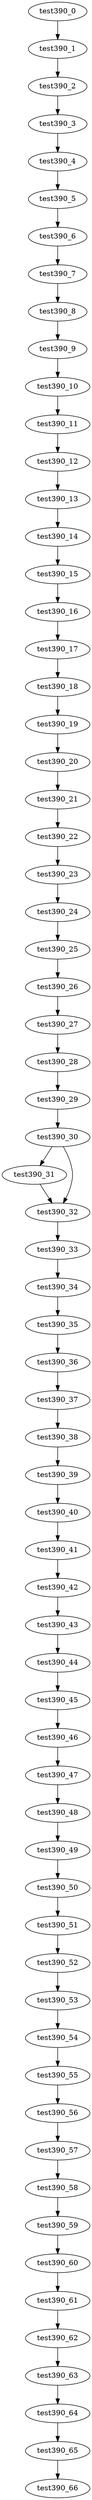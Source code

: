 digraph G {
test390_0->test390_1;
test390_1->test390_2;
test390_2->test390_3;
test390_3->test390_4;
test390_4->test390_5;
test390_5->test390_6;
test390_6->test390_7;
test390_7->test390_8;
test390_8->test390_9;
test390_9->test390_10;
test390_10->test390_11;
test390_11->test390_12;
test390_12->test390_13;
test390_13->test390_14;
test390_14->test390_15;
test390_15->test390_16;
test390_16->test390_17;
test390_17->test390_18;
test390_18->test390_19;
test390_19->test390_20;
test390_20->test390_21;
test390_21->test390_22;
test390_22->test390_23;
test390_23->test390_24;
test390_24->test390_25;
test390_25->test390_26;
test390_26->test390_27;
test390_27->test390_28;
test390_28->test390_29;
test390_29->test390_30;
test390_30->test390_31;
test390_30->test390_32;
test390_31->test390_32;
test390_32->test390_33;
test390_33->test390_34;
test390_34->test390_35;
test390_35->test390_36;
test390_36->test390_37;
test390_37->test390_38;
test390_38->test390_39;
test390_39->test390_40;
test390_40->test390_41;
test390_41->test390_42;
test390_42->test390_43;
test390_43->test390_44;
test390_44->test390_45;
test390_45->test390_46;
test390_46->test390_47;
test390_47->test390_48;
test390_48->test390_49;
test390_49->test390_50;
test390_50->test390_51;
test390_51->test390_52;
test390_52->test390_53;
test390_53->test390_54;
test390_54->test390_55;
test390_55->test390_56;
test390_56->test390_57;
test390_57->test390_58;
test390_58->test390_59;
test390_59->test390_60;
test390_60->test390_61;
test390_61->test390_62;
test390_62->test390_63;
test390_63->test390_64;
test390_64->test390_65;
test390_65->test390_66;

}

